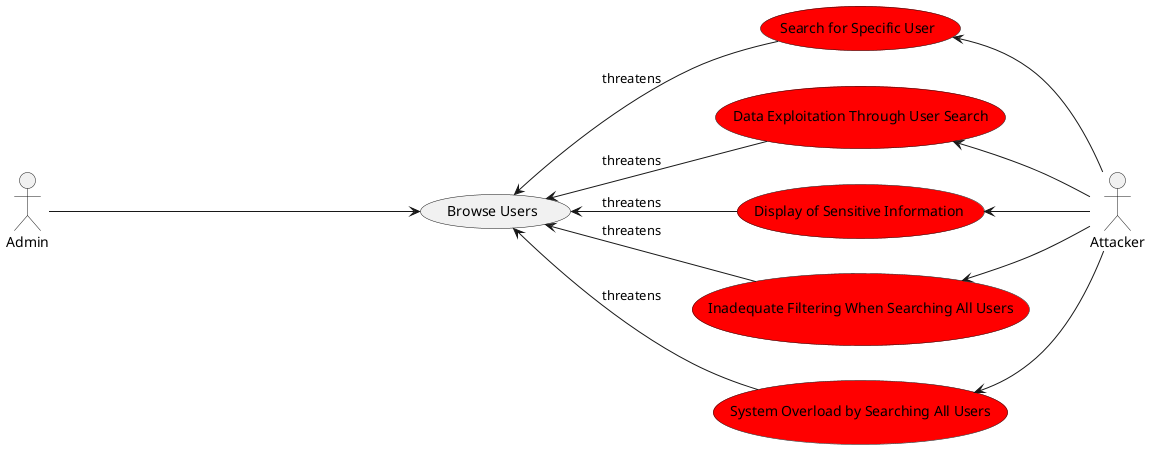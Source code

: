 @startuml

left to right direction

actor Attacker
actor Admin

usecase (Browse Users)
usecase (System Overload by Searching All Users)#Red
usecase (Inadequate Filtering When Searching All Users)#Red
usecase (Display of Sensitive Information)#Red
usecase (Data Exploitation Through User Search)#Red
usecase (Search for Specific User)#Red

Admin -------> (Browse Users)

Attacker -up-> (System Overload by Searching All Users)
Attacker -up-> (Inadequate Filtering When Searching All Users)
Attacker -up-> (Display of Sensitive Information)
Attacker -up-> (Data Exploitation Through User Search)
Attacker -up-> (Search for Specific User)

(System Overload by Searching All Users) -up-> (Browse Users) : threatens
(Inadequate Filtering When Searching All Users) -up-> (Browse Users) : threatens
(Display of Sensitive Information) -up-> (Browse Users) : threatens
(Data Exploitation Through User Search) -up-> (Browse Users) : threatens
(Search for Specific User) -up-> (Browse Users) : threatens

@enduml